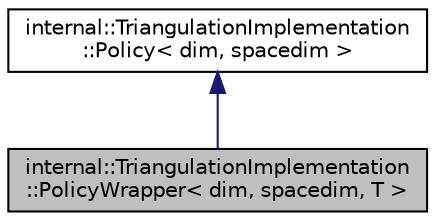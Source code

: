 digraph "internal::TriangulationImplementation::PolicyWrapper&lt; dim, spacedim, T &gt;"
{
 // LATEX_PDF_SIZE
  edge [fontname="Helvetica",fontsize="10",labelfontname="Helvetica",labelfontsize="10"];
  node [fontname="Helvetica",fontsize="10",shape=record];
  Node1 [label="internal::TriangulationImplementation\l::PolicyWrapper\< dim, spacedim, T \>",height=0.2,width=0.4,color="black", fillcolor="grey75", style="filled", fontcolor="black",tooltip=" "];
  Node2 -> Node1 [dir="back",color="midnightblue",fontsize="10",style="solid",fontname="Helvetica"];
  Node2 [label="internal::TriangulationImplementation\l::Policy\< dim, spacedim \>",height=0.2,width=0.4,color="black", fillcolor="white", style="filled",URL="$classinternal_1_1TriangulationImplementation_1_1Policy.html",tooltip=" "];
}
